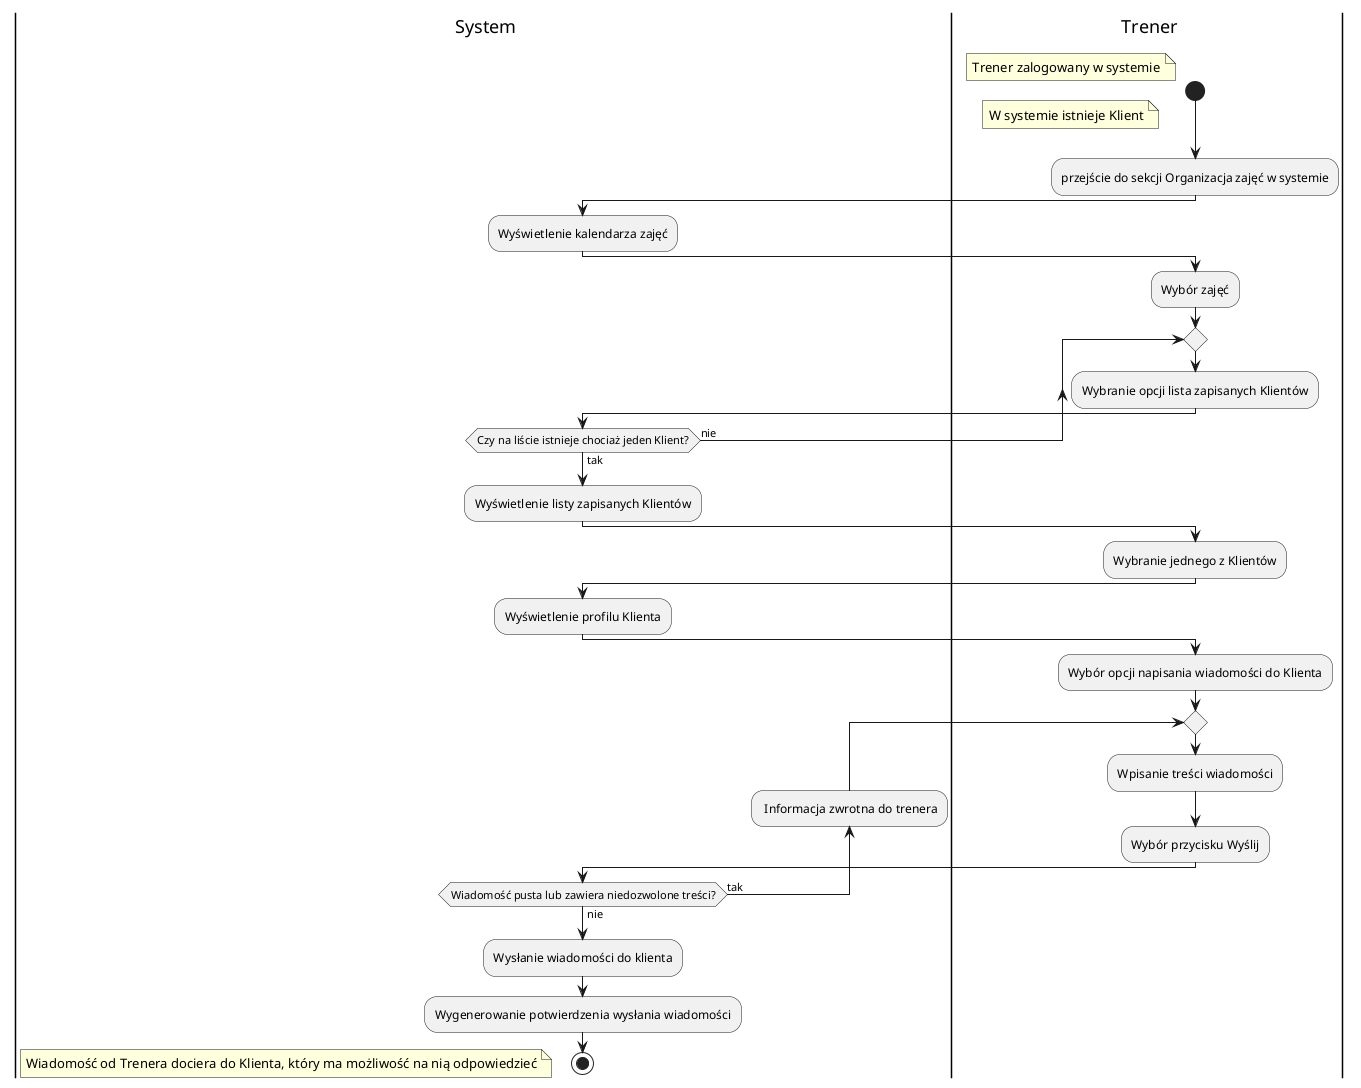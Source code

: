 @startuml

|s| System
|t| Trener
start
floating note left: Trener zalogowany w systemie
floating note left: W systemie istnieje Klient
:przejście do sekcji Organizacja zajęć w systemie;
|s|
:Wyświetlenie kalendarza zajęć;
|t|
:Wybór zajęć;
repeat
:Wybranie opcji lista zapisanych Klientów;
|s|
repeat while (Czy na liście istnieje chociaż jeden Klient?) is (nie) not (tak)
:Wyświetlenie listy zapisanych Klientów;
|t|
:Wybranie jednego z Klientów;
|s|
:Wyświetlenie profilu Klienta;
|t|
:Wybór opcji napisania wiadomości do Klienta;
repeat
    :Wpisanie treści wiadomości;
    :Wybór przycisku Wyślij;
    |s|
backward: Informacja zwrotna do trenera;
repeat while (Wiadomość pusta lub zawiera niedozwolone treści?) is (tak) not (nie)
|s|
:Wysłanie wiadomości do klienta;
:Wygenerowanie potwierdzenia wysłania wiadomości;
stop
floating note left: Wiadomość od Trenera dociera do Klienta, który ma możliwość na nią odpowiedzieć

@enduml
